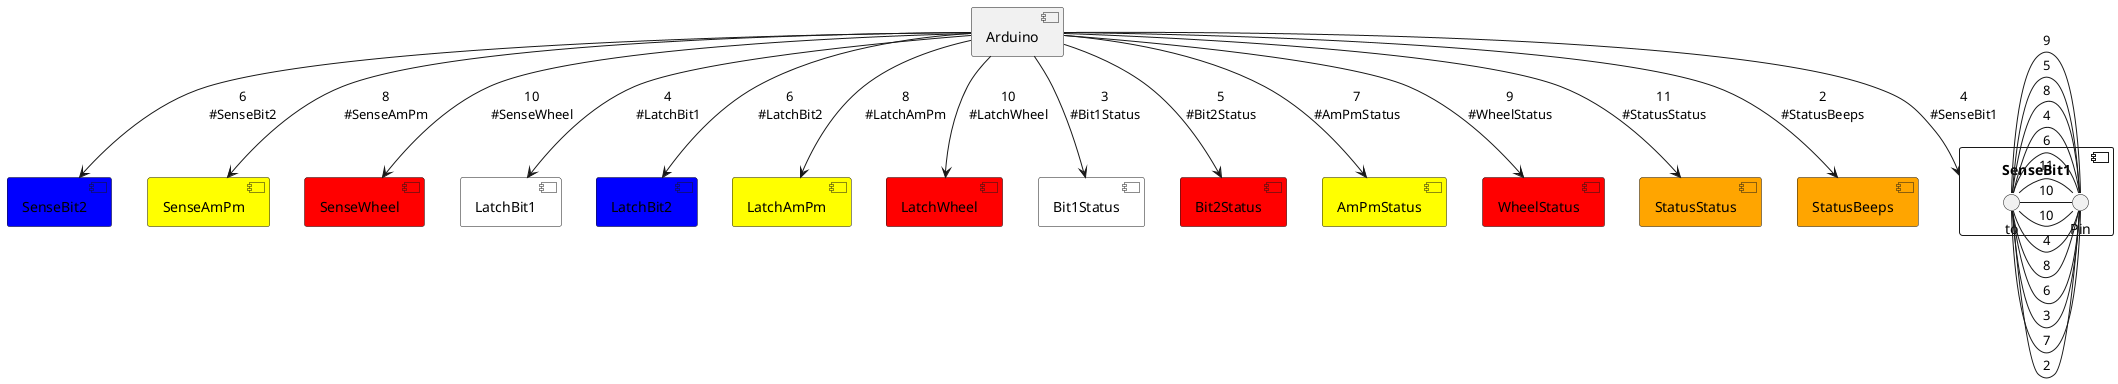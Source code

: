 @startuml

component Arduino

        component "SenseBit1" as SenseBit1 #White {
          to-Pin : 4
        }
        component "SenseBit2" as SenseBit2 #Blue {
          to-Pin : 6
        }
        component "SenseAmPm" as SenseAmPm #Yellow {
          to-Pin : 8
        }
        component "SenseWheel" as SenseWheel #Red {
          to-Pin : 10
        }
        component "LatchBit1" as LatchBit1 #White {
          to-Pin : 4
        }
        component "LatchBit2" as LatchBit2 #Blue {
          to-Pin : 6
        }
        component "LatchAmPm" as LatchAmPm #Yellow {
          to-Pin : 8
        }
        component "LatchWheel" as LatchWheel #Red {
          to-Pin : 10
        }
        component "Bit1Status" as Bit1Status #White {
          to-Pin : 3
        }
        component "Bit2Status" as Bit2Status #Red {
          to-Pin : 5
        }
        component "AmPmStatus" as AmPmStatus #Yellow {
          to-Pin : 7
        }
        component "WheelStatus" as WheelStatus #Red {
          to-Pin : 9
        }
        component "StatusStatus" as StatusStatus #Orange {
          to-Pin : 11
        }
        component "StatusBeeps" as StatusBeeps #Orange {
          to-Pin : 2
        }

        Arduino -down-> SenseBit1 : 4\n#SenseBit1
        Arduino -down-> SenseBit2 : 6\n#SenseBit2
        Arduino -down-> SenseAmPm : 8\n#SenseAmPm
        Arduino -down-> SenseWheel : 10\n#SenseWheel
        Arduino -down-> LatchBit1 : 4\n#LatchBit1
        Arduino -down-> LatchBit2 : 6\n#LatchBit2
        Arduino -down-> LatchAmPm : 8\n#LatchAmPm
        Arduino -down-> LatchWheel : 10\n#LatchWheel
        Arduino -down-> Bit1Status : 3\n#Bit1Status
        Arduino -down-> Bit2Status : 5\n#Bit2Status
        Arduino -down-> AmPmStatus : 7\n#AmPmStatus
        Arduino -down-> WheelStatus : 9\n#WheelStatus
        Arduino -down-> StatusStatus : 11\n#StatusStatus
        Arduino -down-> StatusBeeps : 2\n#StatusBeeps

@enduml

